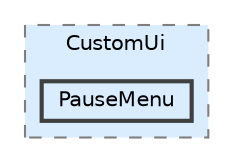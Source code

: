 digraph "Q:/IdleWave/Projet/Assets/Scripts/RogueGenesia/CustomUi/PauseMenu"
{
 // LATEX_PDF_SIZE
  bgcolor="transparent";
  edge [fontname=Helvetica,fontsize=10,labelfontname=Helvetica,labelfontsize=10];
  node [fontname=Helvetica,fontsize=10,shape=box,height=0.2,width=0.4];
  compound=true
  subgraph clusterdir_c193ef921add76824b294161aca7f763 {
    graph [ bgcolor="#daedff", pencolor="grey50", label="CustomUi", fontname=Helvetica,fontsize=10 style="filled,dashed", URL="dir_c193ef921add76824b294161aca7f763.html",tooltip=""]
  dir_6ab8a7d0872e9a3a0e6545037fb7dc98 [label="PauseMenu", fillcolor="#daedff", color="grey25", style="filled,bold", URL="dir_6ab8a7d0872e9a3a0e6545037fb7dc98.html",tooltip=""];
  }
}
